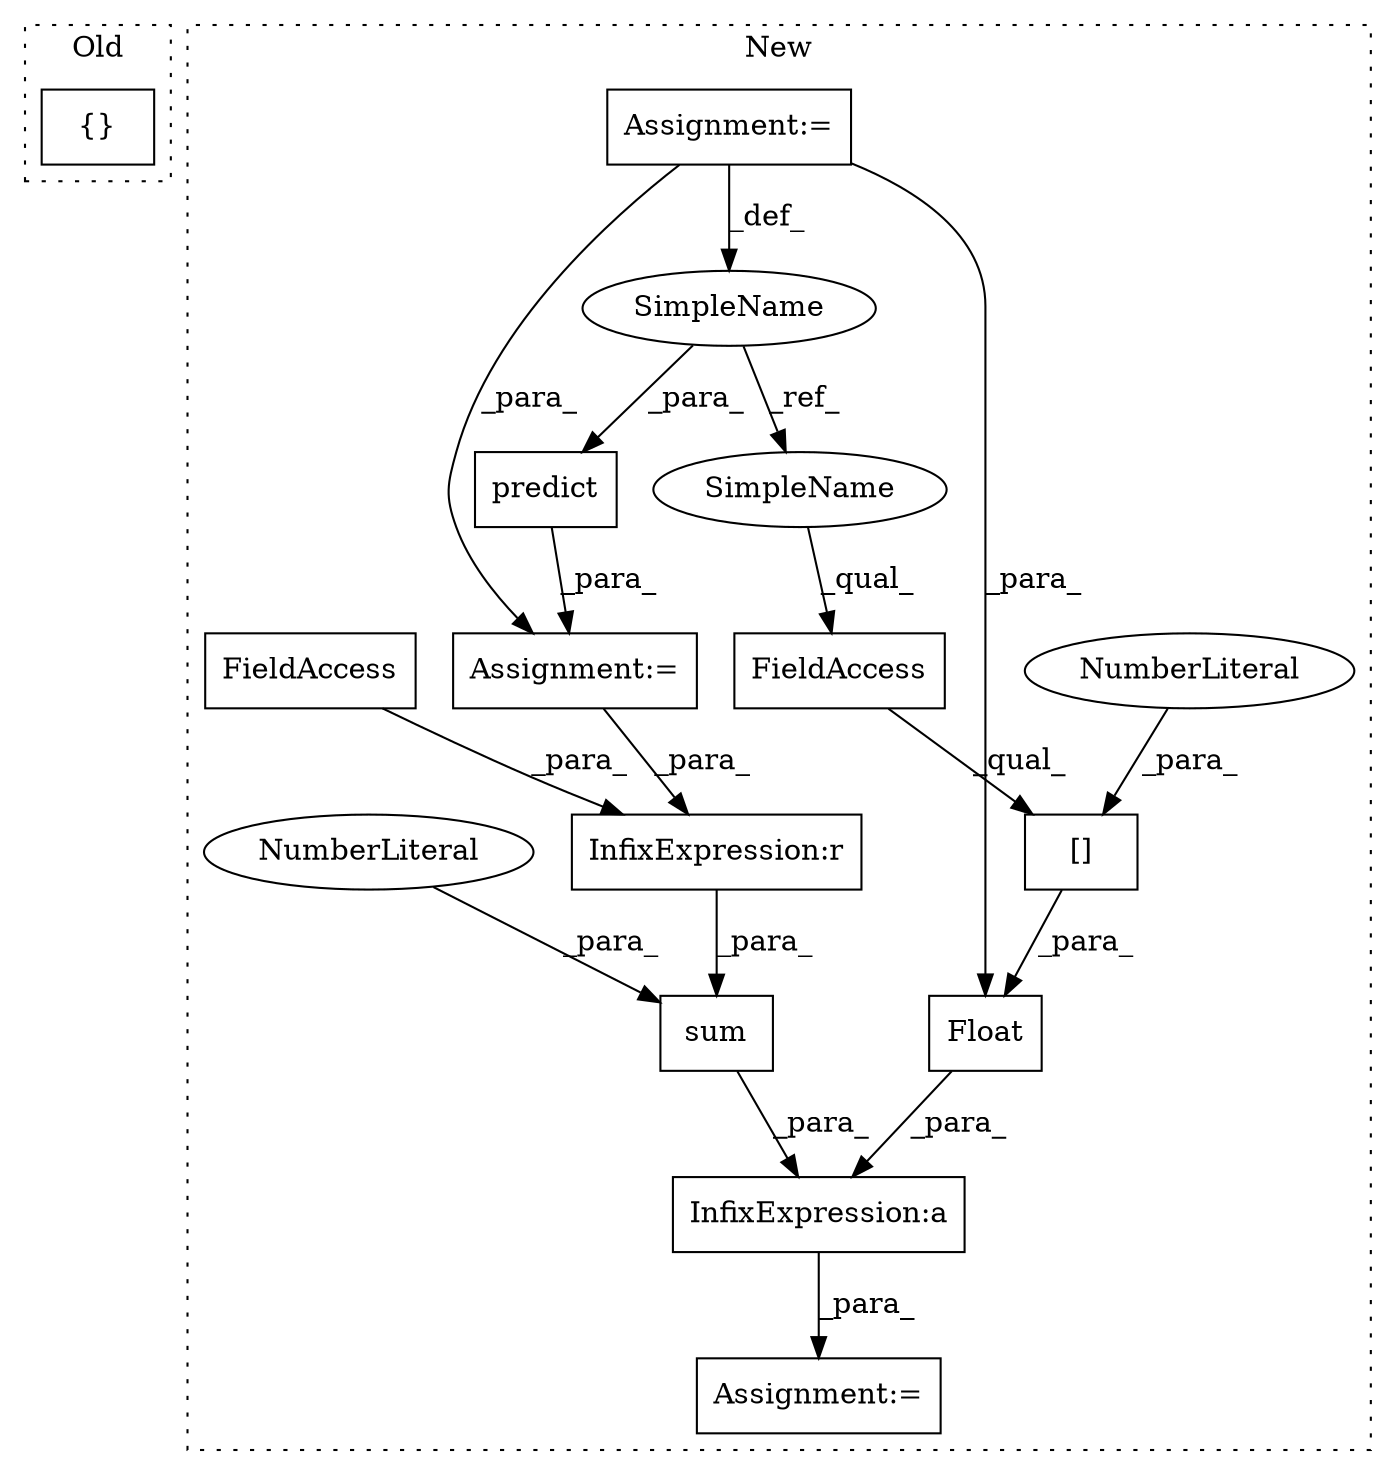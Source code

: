 digraph G {
subgraph cluster0 {
1 [label="{}" a="4" s="867,882" l="1,1" shape="box"];
label = "Old";
style="dotted";
}
subgraph cluster1 {
2 [label="predict" a="32" s="1046,1055" l="8,1" shape="box"];
3 [label="Assignment:=" a="7" s="1042" l="1" shape="box"];
4 [label="Assignment:=" a="7" s="859" l="1" shape="box"];
5 [label="[]" a="2" s="1100,1109" l="8,1" shape="box"];
6 [label="Float" a="32" s="1094,1110" l="6,1" shape="box"];
7 [label="NumberLiteral" a="34" s="1108" l="1" shape="ellipse"];
8 [label="SimpleName" a="42" s="859" l="1" shape="ellipse"];
9 [label="FieldAccess" a="22" s="1100" l="7" shape="box"];
10 [label="InfixExpression:a" a="27" s="1091" l="3" shape="box"];
11 [label="InfixExpression:r" a="27" s="1078" l="4" shape="box"];
12 [label="FieldAccess" a="22" s="1077" l="1" shape="box"];
13 [label="sum" a="32" s="1073,1090" l="4,1" shape="box"];
14 [label="NumberLiteral" a="34" s="1089" l="1" shape="ellipse"];
15 [label="Assignment:=" a="7" s="1065" l="1" shape="box"];
16 [label="SimpleName" a="42" s="1100" l="1" shape="ellipse"];
label = "New";
style="dotted";
}
2 -> 3 [label="_para_"];
3 -> 11 [label="_para_"];
4 -> 3 [label="_para_"];
4 -> 8 [label="_def_"];
4 -> 6 [label="_para_"];
5 -> 6 [label="_para_"];
6 -> 10 [label="_para_"];
7 -> 5 [label="_para_"];
8 -> 16 [label="_ref_"];
8 -> 2 [label="_para_"];
9 -> 5 [label="_qual_"];
10 -> 15 [label="_para_"];
11 -> 13 [label="_para_"];
12 -> 11 [label="_para_"];
13 -> 10 [label="_para_"];
14 -> 13 [label="_para_"];
16 -> 9 [label="_qual_"];
}